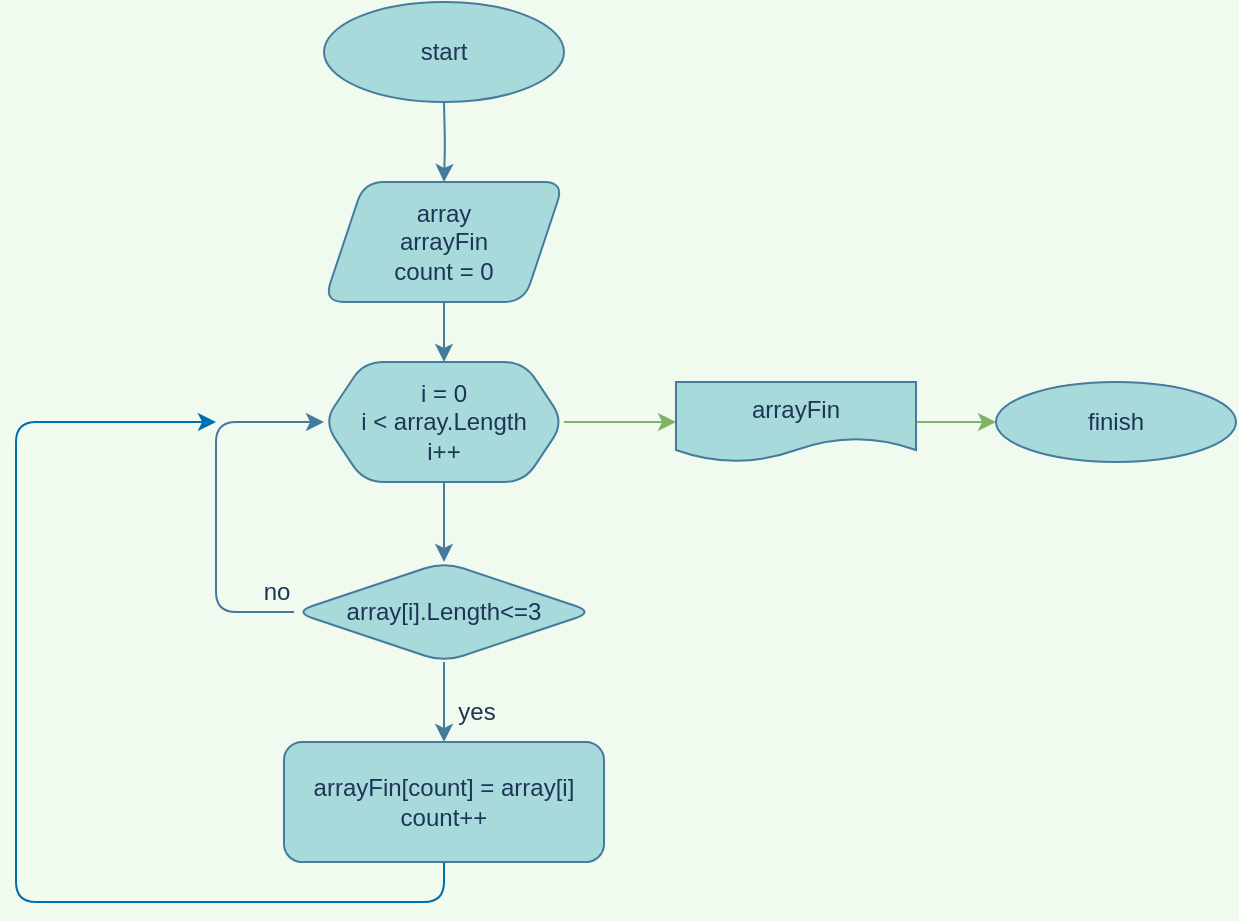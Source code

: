 <mxfile version="20.6.0" type="device"><diagram id="YqCmcq24SA0CEUjV1CiA" name="Страница 1"><mxGraphModel dx="1422" dy="762" grid="1" gridSize="10" guides="1" tooltips="1" connect="1" arrows="1" fold="1" page="1" pageScale="1" pageWidth="827" pageHeight="1169" background="#F1FAEE" math="0" shadow="0"><root><mxCell id="0"/><mxCell id="1" parent="0"/><mxCell id="YMvG29miPQ8YyiOw8P1h-4" value="" style="edgeStyle=orthogonalEdgeStyle;rounded=1;orthogonalLoop=1;jettySize=auto;html=1;labelBackgroundColor=#F1FAEE;strokeColor=#457B9D;fontColor=#1D3557;" edge="1" parent="1" target="YMvG29miPQ8YyiOw8P1h-3"><mxGeometry relative="1" as="geometry"><mxPoint x="414" y="100" as="sourcePoint"/></mxGeometry></mxCell><mxCell id="YMvG29miPQ8YyiOw8P1h-10" value="" style="edgeStyle=orthogonalEdgeStyle;rounded=1;orthogonalLoop=1;jettySize=auto;html=1;labelBackgroundColor=#F1FAEE;strokeColor=#457B9D;fontColor=#1D3557;" edge="1" parent="1" source="YMvG29miPQ8YyiOw8P1h-3" target="YMvG29miPQ8YyiOw8P1h-9"><mxGeometry relative="1" as="geometry"/></mxCell><mxCell id="YMvG29miPQ8YyiOw8P1h-3" value="array&lt;br&gt;arrayFin&lt;br&gt;count = 0" style="shape=parallelogram;perimeter=parallelogramPerimeter;whiteSpace=wrap;html=1;fixedSize=1;rounded=1;fillColor=#A8DADC;strokeColor=#457B9D;fontColor=#1D3557;" vertex="1" parent="1"><mxGeometry x="354" y="140" width="120" height="60" as="geometry"/></mxCell><mxCell id="YMvG29miPQ8YyiOw8P1h-12" value="" style="edgeStyle=orthogonalEdgeStyle;rounded=1;orthogonalLoop=1;jettySize=auto;html=1;labelBackgroundColor=#F1FAEE;strokeColor=#457B9D;fontColor=#1D3557;" edge="1" parent="1" source="YMvG29miPQ8YyiOw8P1h-9" target="YMvG29miPQ8YyiOw8P1h-11"><mxGeometry relative="1" as="geometry"/></mxCell><mxCell id="YMvG29miPQ8YyiOw8P1h-28" value="" style="edgeStyle=orthogonalEdgeStyle;rounded=1;orthogonalLoop=1;jettySize=auto;html=1;strokeColor=#82b366;fontColor=#1D3557;fillColor=#d5e8d4;" edge="1" parent="1" source="YMvG29miPQ8YyiOw8P1h-9" target="YMvG29miPQ8YyiOw8P1h-27"><mxGeometry relative="1" as="geometry"/></mxCell><mxCell id="YMvG29miPQ8YyiOw8P1h-9" value="i = 0&lt;br&gt;i &amp;lt; array.Length&lt;br&gt;i++" style="shape=hexagon;perimeter=hexagonPerimeter2;whiteSpace=wrap;html=1;fixedSize=1;fillColor=#A8DADC;strokeColor=#457B9D;fontColor=#1D3557;rounded=1;" vertex="1" parent="1"><mxGeometry x="354" y="230" width="120" height="60" as="geometry"/></mxCell><mxCell id="YMvG29miPQ8YyiOw8P1h-14" value="" style="edgeStyle=orthogonalEdgeStyle;rounded=1;orthogonalLoop=1;jettySize=auto;html=1;labelBackgroundColor=#F1FAEE;strokeColor=#457B9D;fontColor=#1D3557;" edge="1" parent="1" source="YMvG29miPQ8YyiOw8P1h-11" target="YMvG29miPQ8YyiOw8P1h-13"><mxGeometry relative="1" as="geometry"/></mxCell><mxCell id="YMvG29miPQ8YyiOw8P1h-16" style="edgeStyle=orthogonalEdgeStyle;rounded=1;orthogonalLoop=1;jettySize=auto;html=1;entryX=0;entryY=0.5;entryDx=0;entryDy=0;labelBackgroundColor=#F1FAEE;strokeColor=#457B9D;fontColor=#1D3557;" edge="1" parent="1" source="YMvG29miPQ8YyiOw8P1h-11" target="YMvG29miPQ8YyiOw8P1h-9"><mxGeometry relative="1" as="geometry"><Array as="points"><mxPoint x="300" y="355"/><mxPoint x="300" y="260"/></Array></mxGeometry></mxCell><mxCell id="YMvG29miPQ8YyiOw8P1h-11" value="array[i].Length&amp;lt;=3" style="rhombus;whiteSpace=wrap;html=1;fillColor=#A8DADC;strokeColor=#457B9D;fontColor=#1D3557;rounded=1;" vertex="1" parent="1"><mxGeometry x="339" y="330" width="150" height="50" as="geometry"/></mxCell><mxCell id="YMvG29miPQ8YyiOw8P1h-26" style="edgeStyle=orthogonalEdgeStyle;rounded=1;orthogonalLoop=1;jettySize=auto;html=1;labelBackgroundColor=#F1FAEE;fontColor=#1D3557;fillColor=#1ba1e2;strokeColor=#006EAF;" edge="1" parent="1" source="YMvG29miPQ8YyiOw8P1h-13"><mxGeometry relative="1" as="geometry"><mxPoint x="300" y="260" as="targetPoint"/><Array as="points"><mxPoint x="414" y="500"/><mxPoint x="200" y="500"/><mxPoint x="200" y="260"/><mxPoint x="300" y="260"/></Array></mxGeometry></mxCell><mxCell id="YMvG29miPQ8YyiOw8P1h-13" value="arrayFin[count] = array[i]&lt;br&gt;count++" style="whiteSpace=wrap;html=1;fillColor=#A8DADC;strokeColor=#457B9D;fontColor=#1D3557;rounded=1;" vertex="1" parent="1"><mxGeometry x="334" y="420" width="160" height="60" as="geometry"/></mxCell><mxCell id="YMvG29miPQ8YyiOw8P1h-15" value="yes" style="text;html=1;align=center;verticalAlign=middle;resizable=0;points=[];autosize=1;strokeColor=none;fillColor=none;fontColor=#1D3557;rounded=1;" vertex="1" parent="1"><mxGeometry x="410" y="390" width="40" height="30" as="geometry"/></mxCell><mxCell id="YMvG29miPQ8YyiOw8P1h-17" value="no" style="text;html=1;align=center;verticalAlign=middle;resizable=0;points=[];autosize=1;strokeColor=none;fillColor=none;fontColor=#1D3557;rounded=1;" vertex="1" parent="1"><mxGeometry x="310" y="330" width="40" height="30" as="geometry"/></mxCell><mxCell id="YMvG29miPQ8YyiOw8P1h-32" value="" style="edgeStyle=orthogonalEdgeStyle;rounded=1;orthogonalLoop=1;jettySize=auto;html=1;strokeColor=#82b366;fontColor=#1D3557;fillColor=#d5e8d4;" edge="1" parent="1" source="YMvG29miPQ8YyiOw8P1h-27" target="YMvG29miPQ8YyiOw8P1h-31"><mxGeometry relative="1" as="geometry"/></mxCell><mxCell id="YMvG29miPQ8YyiOw8P1h-27" value="arrayFin" style="shape=document;whiteSpace=wrap;html=1;boundedLbl=1;strokeColor=#457B9D;fontColor=#1D3557;fillColor=#A8DADC;rounded=1;" vertex="1" parent="1"><mxGeometry x="530" y="240" width="120" height="40" as="geometry"/></mxCell><mxCell id="YMvG29miPQ8YyiOw8P1h-30" value="start" style="ellipse;whiteSpace=wrap;html=1;strokeColor=#457B9D;fontColor=#1D3557;fillColor=#A8DADC;rounded=1;" vertex="1" parent="1"><mxGeometry x="354" y="50" width="120" height="50" as="geometry"/></mxCell><mxCell id="YMvG29miPQ8YyiOw8P1h-31" value="finish" style="ellipse;whiteSpace=wrap;html=1;strokeColor=#457B9D;fontColor=#1D3557;fillColor=#A8DADC;rounded=1;" vertex="1" parent="1"><mxGeometry x="690" y="240" width="120" height="40" as="geometry"/></mxCell><mxCell id="YMvG29miPQ8YyiOw8P1h-33" value="" style="edgeStyle=orthogonalEdgeStyle;rounded=1;orthogonalLoop=1;jettySize=auto;html=1;labelBackgroundColor=#F1FAEE;strokeColor=none;fontColor=#1D3557;" edge="1" parent="1"><mxGeometry relative="1" as="geometry"><mxPoint x="413" y="380" as="sourcePoint"/><mxPoint x="413" y="420" as="targetPoint"/></mxGeometry></mxCell><mxCell id="YMvG29miPQ8YyiOw8P1h-34" style="edgeStyle=orthogonalEdgeStyle;rounded=1;orthogonalLoop=1;jettySize=auto;html=1;entryX=0;entryY=0.5;entryDx=0;entryDy=0;labelBackgroundColor=#F1FAEE;strokeColor=none;fontColor=#1D3557;sketch=0;" edge="1" parent="1"><mxGeometry relative="1" as="geometry"><mxPoint x="338.0" y="355" as="sourcePoint"/><mxPoint x="353" y="260" as="targetPoint"/><Array as="points"><mxPoint x="299" y="355"/><mxPoint x="299" y="260"/></Array></mxGeometry></mxCell></root></mxGraphModel></diagram></mxfile>